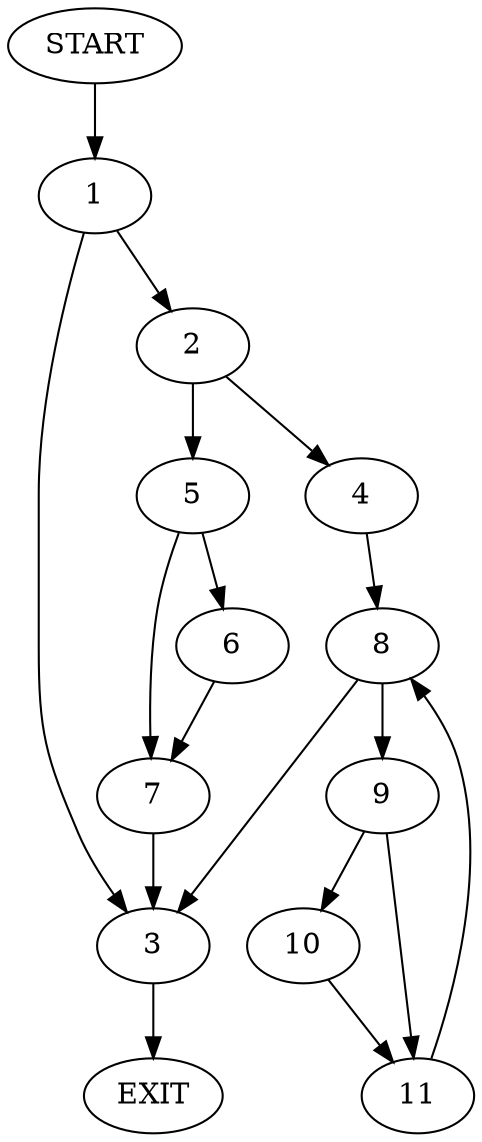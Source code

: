 digraph {
0 [label="START"]
12 [label="EXIT"]
0 -> 1
1 -> 2
1 -> 3
3 -> 12
2 -> 4
2 -> 5
5 -> 6
5 -> 7
4 -> 8
6 -> 7
7 -> 3
8 -> 3
8 -> 9
9 -> 10
9 -> 11
10 -> 11
11 -> 8
}
